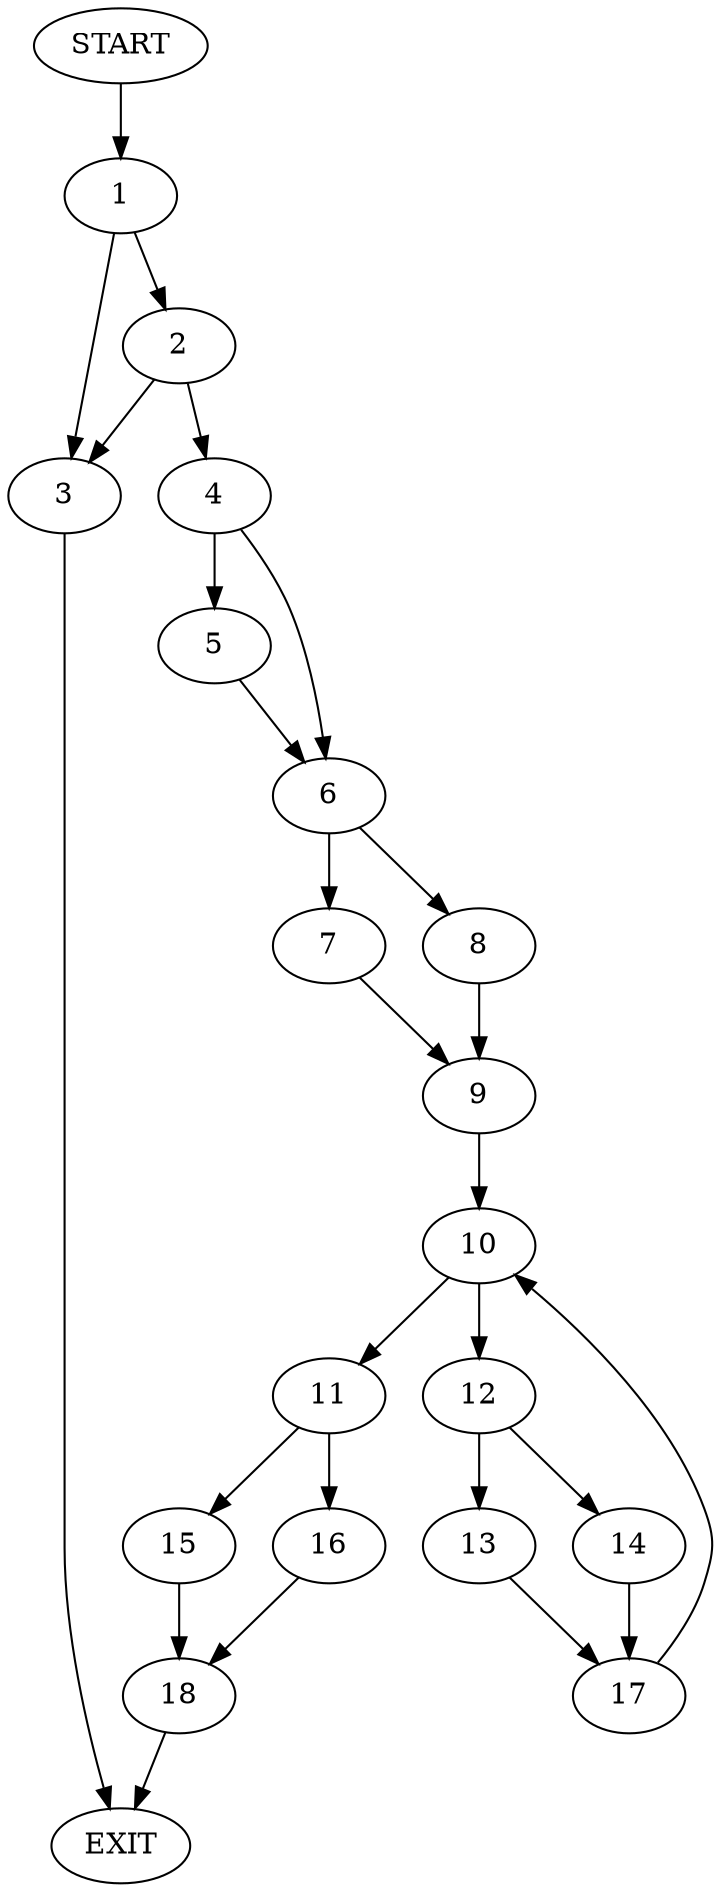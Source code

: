 digraph {
0 [label="START"]
19 [label="EXIT"]
0 -> 1
1 -> 2
1 -> 3
2 -> 4
2 -> 3
3 -> 19
4 -> 5
4 -> 6
5 -> 6
6 -> 7
6 -> 8
7 -> 9
8 -> 9
9 -> 10
10 -> 11
10 -> 12
12 -> 13
12 -> 14
11 -> 15
11 -> 16
13 -> 17
14 -> 17
17 -> 10
16 -> 18
15 -> 18
18 -> 19
}
